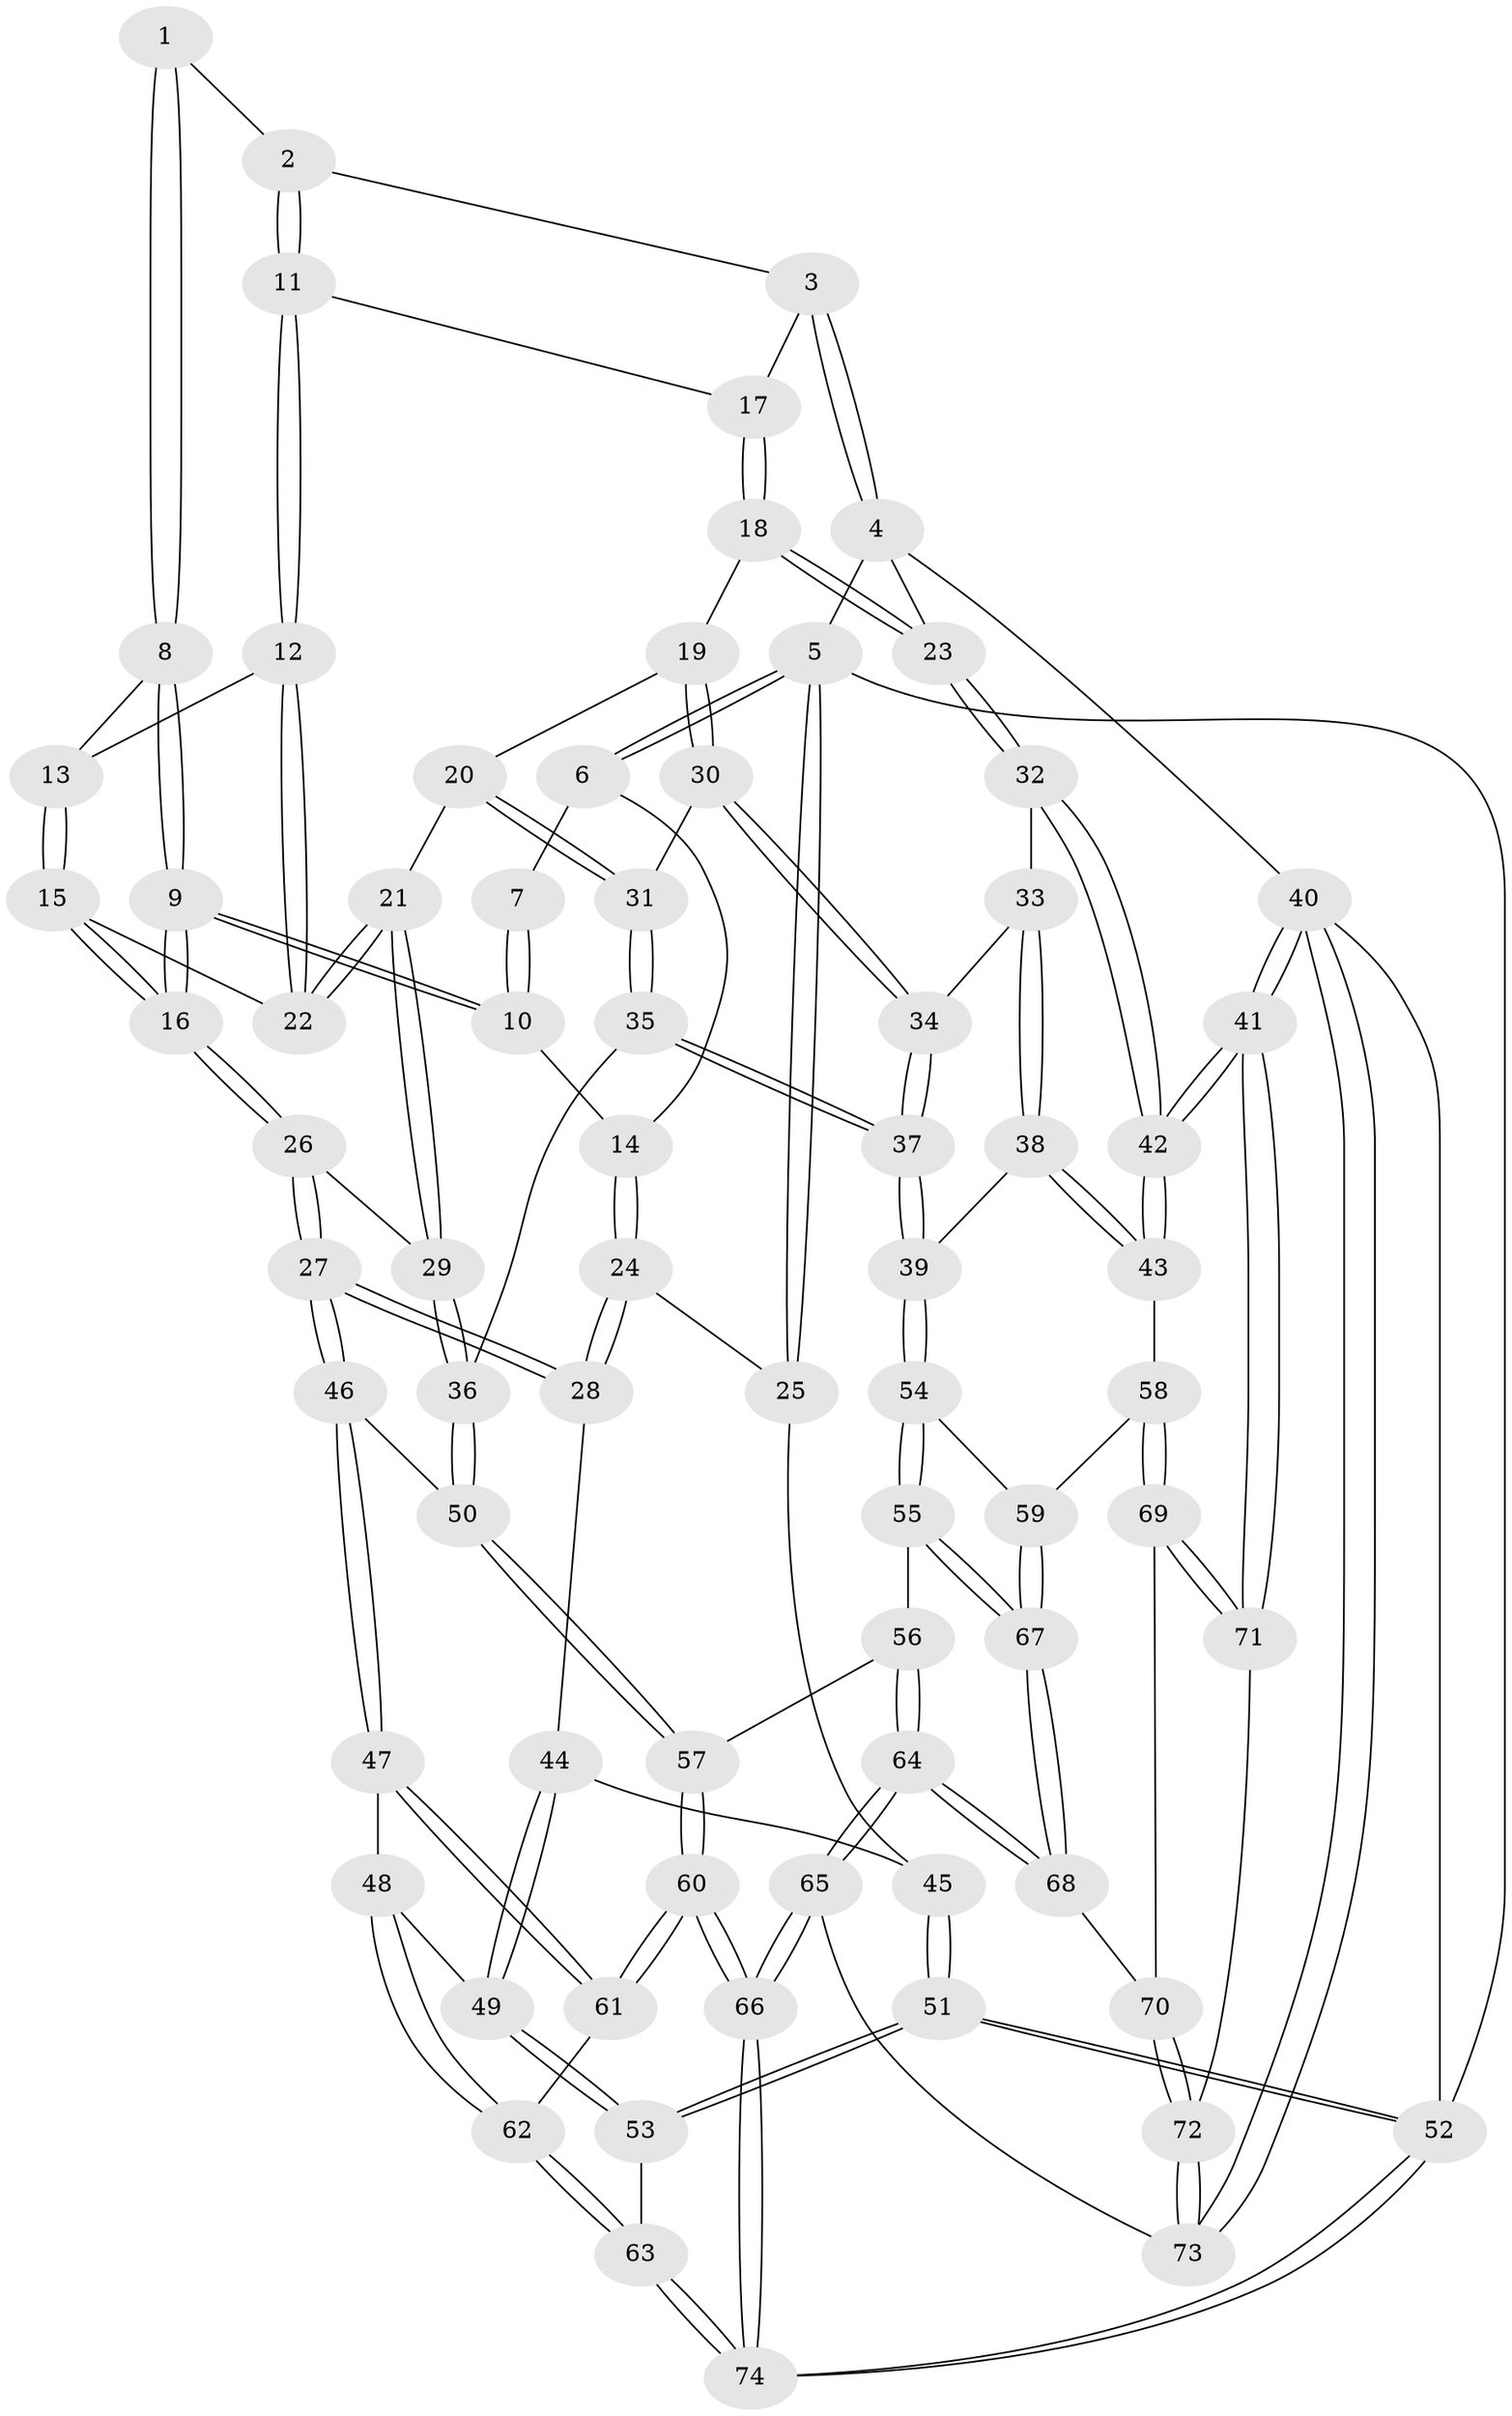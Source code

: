 // Generated by graph-tools (version 1.1) at 2025/17/03/09/25 04:17:22]
// undirected, 74 vertices, 182 edges
graph export_dot {
graph [start="1"]
  node [color=gray90,style=filled];
  1 [pos="+0.4669750497639748+0"];
  2 [pos="+0.5247539428181152+0"];
  3 [pos="+1+0"];
  4 [pos="+1+0"];
  5 [pos="+0+0"];
  6 [pos="+0+0"];
  7 [pos="+0.2642641527702978+0"];
  8 [pos="+0.4230363714381034+0.030473677020761963"];
  9 [pos="+0.2564626101041492+0.20475650598945785"];
  10 [pos="+0.2314600728626899+0.19404618692090972"];
  11 [pos="+0.6408259554266807+0.0912748131880205"];
  12 [pos="+0.6146692667851408+0.12457496536145282"];
  13 [pos="+0.4774070318787032+0.11019936772615206"];
  14 [pos="+0.20244611196285633+0.19299807323608165"];
  15 [pos="+0.465746715262826+0.25086054343215664"];
  16 [pos="+0.3283620996719759+0.29246843581678683"];
  17 [pos="+0.7441888413167704+0.10630693727974484"];
  18 [pos="+0.808934046222599+0.2432741451085618"];
  19 [pos="+0.7831400243182595+0.2821987946175895"];
  20 [pos="+0.747126505838975+0.29371541020185055"];
  21 [pos="+0.5995904804015382+0.2927395850909241"];
  22 [pos="+0.578828499094399+0.268532083940035"];
  23 [pos="+1+0.14694896563416723"];
  24 [pos="+0.04098961529195843+0.2385355256083177"];
  25 [pos="+0+0.2735304493345568"];
  26 [pos="+0.32842819568151227+0.4210398256522015"];
  27 [pos="+0.3176283356345077+0.44668525658018304"];
  28 [pos="+0.2364271420476755+0.4574365877529979"];
  29 [pos="+0.5763224131754797+0.42972770859760284"];
  30 [pos="+0.8400519202097028+0.4038573096759651"];
  31 [pos="+0.7059777139890082+0.4376451528907804"];
  32 [pos="+1+0.25453430954860545"];
  33 [pos="+0.8660659758658042+0.43236224792123973"];
  34 [pos="+0.8540757728088396+0.4246806485906447"];
  35 [pos="+0.6557355931767352+0.5207179714413639"];
  36 [pos="+0.6209449366183952+0.5150918694597225"];
  37 [pos="+0.6780715481824111+0.53327396508722"];
  38 [pos="+0.9004738956399065+0.5448590822878429"];
  39 [pos="+0.7202942292539075+0.5791694341315446"];
  40 [pos="+1+1"];
  41 [pos="+1+0.8505579034659712"];
  42 [pos="+1+0.6693940426307565"];
  43 [pos="+0.9944384737431847+0.6247286364977248"];
  44 [pos="+0.1560134342359345+0.4771700548279417"];
  45 [pos="+0+0.3787525993223603"];
  46 [pos="+0.35016633281782683+0.5708713389515365"];
  47 [pos="+0.34231683679176994+0.5907049869525989"];
  48 [pos="+0.23984902018446116+0.6469320801166929"];
  49 [pos="+0.12806165568867273+0.6112512534233734"];
  50 [pos="+0.5410589504885329+0.5930743381852414"];
  51 [pos="+0+0.7706040998900664"];
  52 [pos="+0+1"];
  53 [pos="+0+0.7705089551489654"];
  54 [pos="+0.724939939630654+0.6066405869686989"];
  55 [pos="+0.6413317889688352+0.715595980931222"];
  56 [pos="+0.5923565216462705+0.7012595579424048"];
  57 [pos="+0.5529263253715431+0.6731760303552774"];
  58 [pos="+0.8139918927339228+0.7090327099360652"];
  59 [pos="+0.7839513393368682+0.6914819746066512"];
  60 [pos="+0.41965639076225186+0.8238476021231484"];
  61 [pos="+0.39356289627968+0.7807940255784136"];
  62 [pos="+0.2036170755328884+0.7490783131408457"];
  63 [pos="+0.14719723830870035+0.8046398079798662"];
  64 [pos="+0.5431458060523021+1"];
  65 [pos="+0.5047247000164694+1"];
  66 [pos="+0.4517761915650397+1"];
  67 [pos="+0.6720268719213268+0.7610574867056028"];
  68 [pos="+0.6727633158143702+0.7709081181793187"];
  69 [pos="+0.8125851179034058+0.8006992888761754"];
  70 [pos="+0.7954702565100698+0.8205446779446958"];
  71 [pos="+1+0.8562261923570862"];
  72 [pos="+0.7621298240823902+0.9482878221967552"];
  73 [pos="+0.619822411279204+1"];
  74 [pos="+0.4356479289718464+1"];
  1 -- 2;
  1 -- 8;
  1 -- 8;
  2 -- 3;
  2 -- 11;
  2 -- 11;
  3 -- 4;
  3 -- 4;
  3 -- 17;
  4 -- 5;
  4 -- 23;
  4 -- 40;
  5 -- 6;
  5 -- 6;
  5 -- 25;
  5 -- 25;
  5 -- 52;
  6 -- 7;
  6 -- 14;
  7 -- 10;
  7 -- 10;
  8 -- 9;
  8 -- 9;
  8 -- 13;
  9 -- 10;
  9 -- 10;
  9 -- 16;
  9 -- 16;
  10 -- 14;
  11 -- 12;
  11 -- 12;
  11 -- 17;
  12 -- 13;
  12 -- 22;
  12 -- 22;
  13 -- 15;
  13 -- 15;
  14 -- 24;
  14 -- 24;
  15 -- 16;
  15 -- 16;
  15 -- 22;
  16 -- 26;
  16 -- 26;
  17 -- 18;
  17 -- 18;
  18 -- 19;
  18 -- 23;
  18 -- 23;
  19 -- 20;
  19 -- 30;
  19 -- 30;
  20 -- 21;
  20 -- 31;
  20 -- 31;
  21 -- 22;
  21 -- 22;
  21 -- 29;
  21 -- 29;
  23 -- 32;
  23 -- 32;
  24 -- 25;
  24 -- 28;
  24 -- 28;
  25 -- 45;
  26 -- 27;
  26 -- 27;
  26 -- 29;
  27 -- 28;
  27 -- 28;
  27 -- 46;
  27 -- 46;
  28 -- 44;
  29 -- 36;
  29 -- 36;
  30 -- 31;
  30 -- 34;
  30 -- 34;
  31 -- 35;
  31 -- 35;
  32 -- 33;
  32 -- 42;
  32 -- 42;
  33 -- 34;
  33 -- 38;
  33 -- 38;
  34 -- 37;
  34 -- 37;
  35 -- 36;
  35 -- 37;
  35 -- 37;
  36 -- 50;
  36 -- 50;
  37 -- 39;
  37 -- 39;
  38 -- 39;
  38 -- 43;
  38 -- 43;
  39 -- 54;
  39 -- 54;
  40 -- 41;
  40 -- 41;
  40 -- 73;
  40 -- 73;
  40 -- 52;
  41 -- 42;
  41 -- 42;
  41 -- 71;
  41 -- 71;
  42 -- 43;
  42 -- 43;
  43 -- 58;
  44 -- 45;
  44 -- 49;
  44 -- 49;
  45 -- 51;
  45 -- 51;
  46 -- 47;
  46 -- 47;
  46 -- 50;
  47 -- 48;
  47 -- 61;
  47 -- 61;
  48 -- 49;
  48 -- 62;
  48 -- 62;
  49 -- 53;
  49 -- 53;
  50 -- 57;
  50 -- 57;
  51 -- 52;
  51 -- 52;
  51 -- 53;
  51 -- 53;
  52 -- 74;
  52 -- 74;
  53 -- 63;
  54 -- 55;
  54 -- 55;
  54 -- 59;
  55 -- 56;
  55 -- 67;
  55 -- 67;
  56 -- 57;
  56 -- 64;
  56 -- 64;
  57 -- 60;
  57 -- 60;
  58 -- 59;
  58 -- 69;
  58 -- 69;
  59 -- 67;
  59 -- 67;
  60 -- 61;
  60 -- 61;
  60 -- 66;
  60 -- 66;
  61 -- 62;
  62 -- 63;
  62 -- 63;
  63 -- 74;
  63 -- 74;
  64 -- 65;
  64 -- 65;
  64 -- 68;
  64 -- 68;
  65 -- 66;
  65 -- 66;
  65 -- 73;
  66 -- 74;
  66 -- 74;
  67 -- 68;
  67 -- 68;
  68 -- 70;
  69 -- 70;
  69 -- 71;
  69 -- 71;
  70 -- 72;
  70 -- 72;
  71 -- 72;
  72 -- 73;
  72 -- 73;
}
